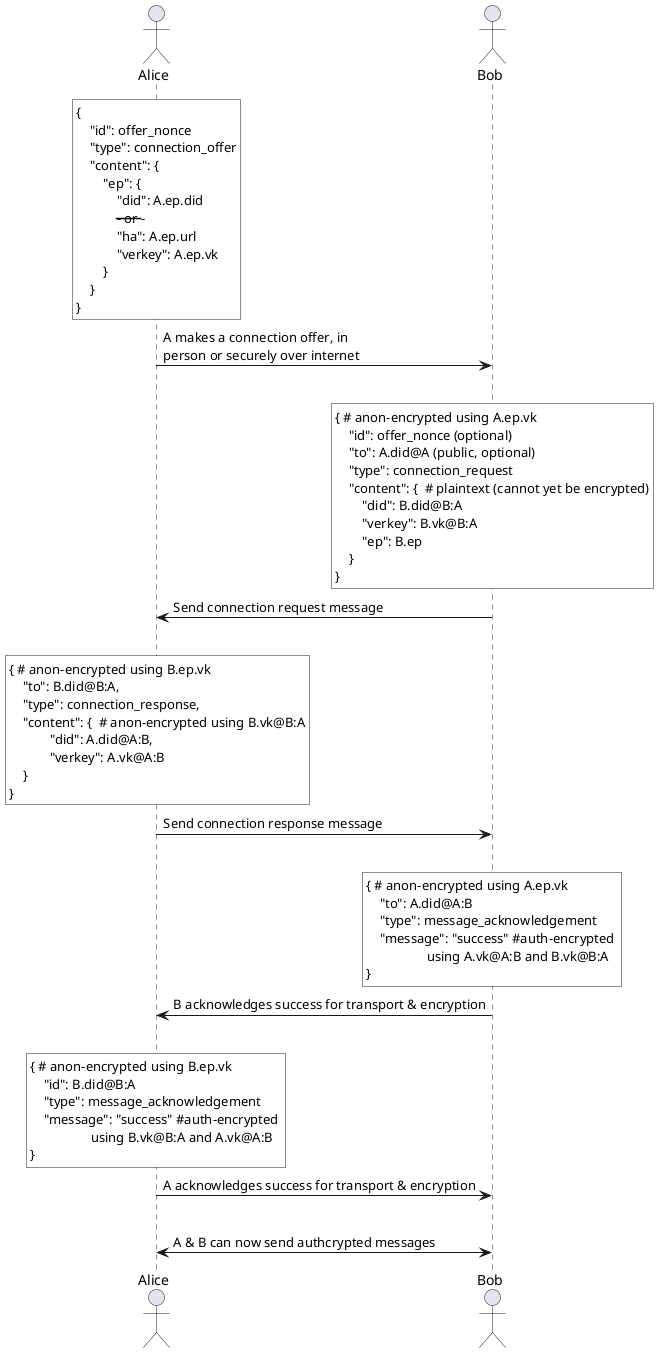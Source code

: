 @startuml

actor Alice as A
actor Bob as B

rnote over A #white
{
    "id": offer_nonce
    "type": connection_offer
    "content": {
        "ep": {
            "did": A.ep.did
            --- or ---
            "ha": A.ep.url  
            "verkey": A.ep.vk 
        }
    }
}
end note


A -> B: A makes a connection offer, in\nperson or securely over internet
|||


rnote over B #white
{ # anon-encrypted using A.ep.vk
    "id": offer_nonce (optional)
    "to": A.did@A (public, optional)
    "type": connection_request
    "content": {  # plaintext (cannot yet be encrypted)
        "did": B.did@B:A
        "verkey": B.vk@B:A
        "ep": B.ep
    }
}
end note


B -> A: Send connection request message
|||

rnote over A #white
{ # anon-encrypted using B.ep.vk
    "to": B.did@B:A,
    "type": connection_response,
    "content": {  # anon-encrypted using B.vk@B:A
            "did": A.did@A:B,
            "verkey": A.vk@A:B
    }
}
end note


A -> B: Send connection response message
|||

rnote over B #white
{ # anon-encrypted using A.ep.vk
    "to": A.did@A:B
    "type": message_acknowledgement
    "message": "success" #auth-encrypted 
                  using A.vk@A:B and B.vk@B:A
}
end note


B -> A: B acknowledges success for transport & encryption 
|||

rnote over A #white
{ # anon-encrypted using B.ep.vk
    "id": B.did@B:A
    "type": message_acknowledgement
    "message": "success" #auth-encrypted 
                  using B.vk@B:A and A.vk@A:B
}
end note


A -> B: A acknowledges success for transport & encryption 
|||

A <-> B: A & B can now send authcrypted messages

@enduml